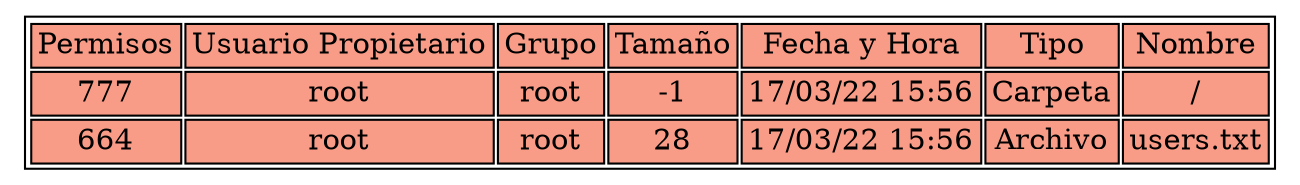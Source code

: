 digraph d{
i_3[ shape=plaintext label=<
<table>
<tr>
<td bgcolor="#f99c87">Permisos</td>
<td bgcolor="#f99c87">Usuario Propietario</td>
<td bgcolor="#f99c87">Grupo</td>
<td bgcolor="#f99c87">Tamaño</td>
<td bgcolor="#f99c87">Fecha y Hora</td>
<td bgcolor="#f99c87">Tipo</td>
<td bgcolor="#f99c87">Nombre</td>
</tr>
<tr>
<td bgcolor="#f99c87">777</td>
<td bgcolor="#f99c87">root</td>
<td bgcolor="#f99c87">root</td>
<td bgcolor="#f99c87">-1</td>
<td bgcolor="#f99c87">17/03/22 15:56</td>
<td bgcolor="#f99c87">Carpeta</td>
<td bgcolor="#f99c87">/</td>
</tr>
<tr>
<td bgcolor="#f99c87">664</td>
<td bgcolor="#f99c87">root</td>
<td bgcolor="#f99c87">root</td>
<td bgcolor="#f99c87">28</td>
<td bgcolor="#f99c87">17/03/22 15:56</td>
<td bgcolor="#f99c87">Archivo</td>
<td bgcolor="#f99c87">users.txt</td>
</tr>
</table>
>];
}
